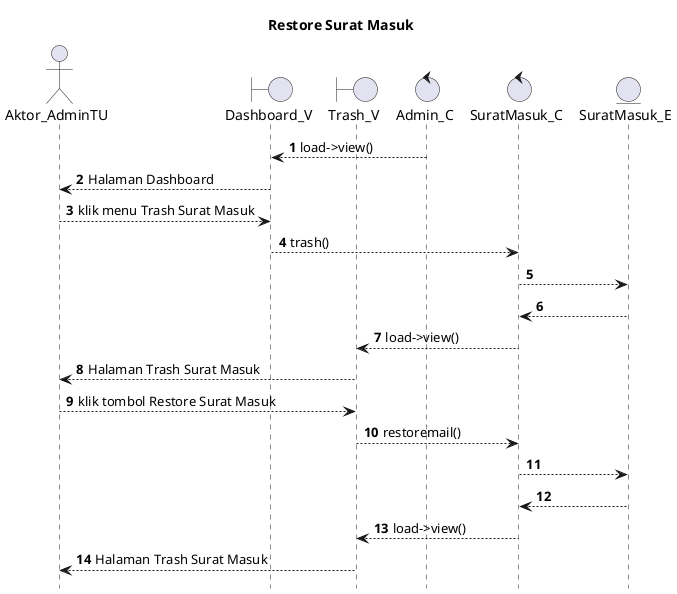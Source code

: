 @startuml

autonumber
hide footbox
title Restore Surat Masuk

Actor Aktor_AdminTU
boundary Dashboard_V
boundary Trash_V
control Admin_C
control SuratMasuk_C
Entity SuratMasuk_E

Admin_C --> Dashboard_V: load->view()
Dashboard_V --> Aktor_AdminTU: Halaman Dashboard
Aktor_AdminTU --> Dashboard_V: klik menu Trash Surat Masuk
Dashboard_V --> SuratMasuk_C: trash()
SuratMasuk_C --> SuratMasuk_E:
    
    SuratMasuk_E --> SuratMasuk_C:
    SuratMasuk_C --> Trash_V: load->view()
    Trash_V --> Aktor_AdminTU: Halaman Trash Surat Masuk

Aktor_AdminTU --> Trash_V: klik tombol Restore Surat Masuk
Trash_V --> SuratMasuk_C: restoremail()
SuratMasuk_C --> SuratMasuk_E:
   
    SuratMasuk_E --> SuratMasuk_C:
    SuratMasuk_C --> Trash_V: load->view()
    Trash_V --> Aktor_AdminTU: Halaman Trash Surat Masuk

@enduml